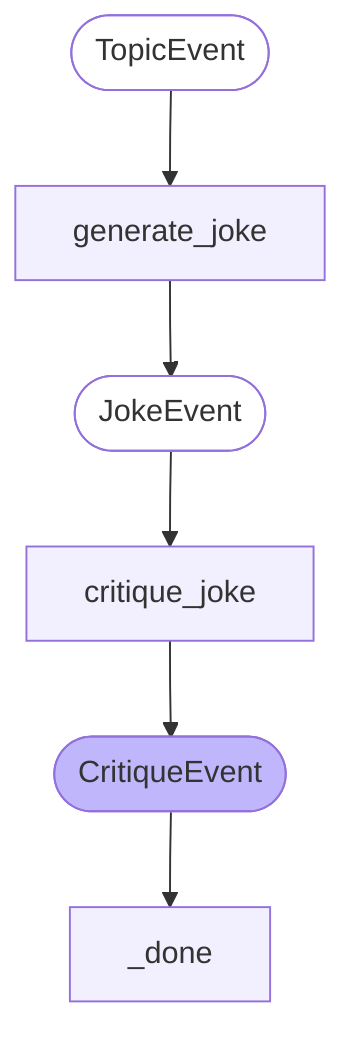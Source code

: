 flowchart TD
    step__done["_done"]:::stepStyle
    step_critique_joke["critique_joke"]:::stepStyle
    step_generate_joke["generate_joke"]:::stepStyle
    event_JokeEvent([<p>JokeEvent</p>]):::defaultEventStyle
    event_CritiqueEvent([<p>CritiqueEvent</p>]):::stopEventStyle
    event_TopicEvent([<p>TopicEvent</p>]):::defaultEventStyle
    event_CritiqueEvent --> step__done
    step_critique_joke --> event_CritiqueEvent
    event_JokeEvent --> step_critique_joke
    step_generate_joke --> event_JokeEvent
    event_TopicEvent --> step_generate_joke
    classDef stepStyle fill:#f2f0ff,line-height:1.2
    classDef externalStyle fill:#f2f0ff,line-height:1.2
    classDef defaultEventStyle fill-opacity:0
    classDef stopEventStyle fill:#bfb6fc
    classDef inputRequiredStyle fill:#f2f0ff,line-height:1.2